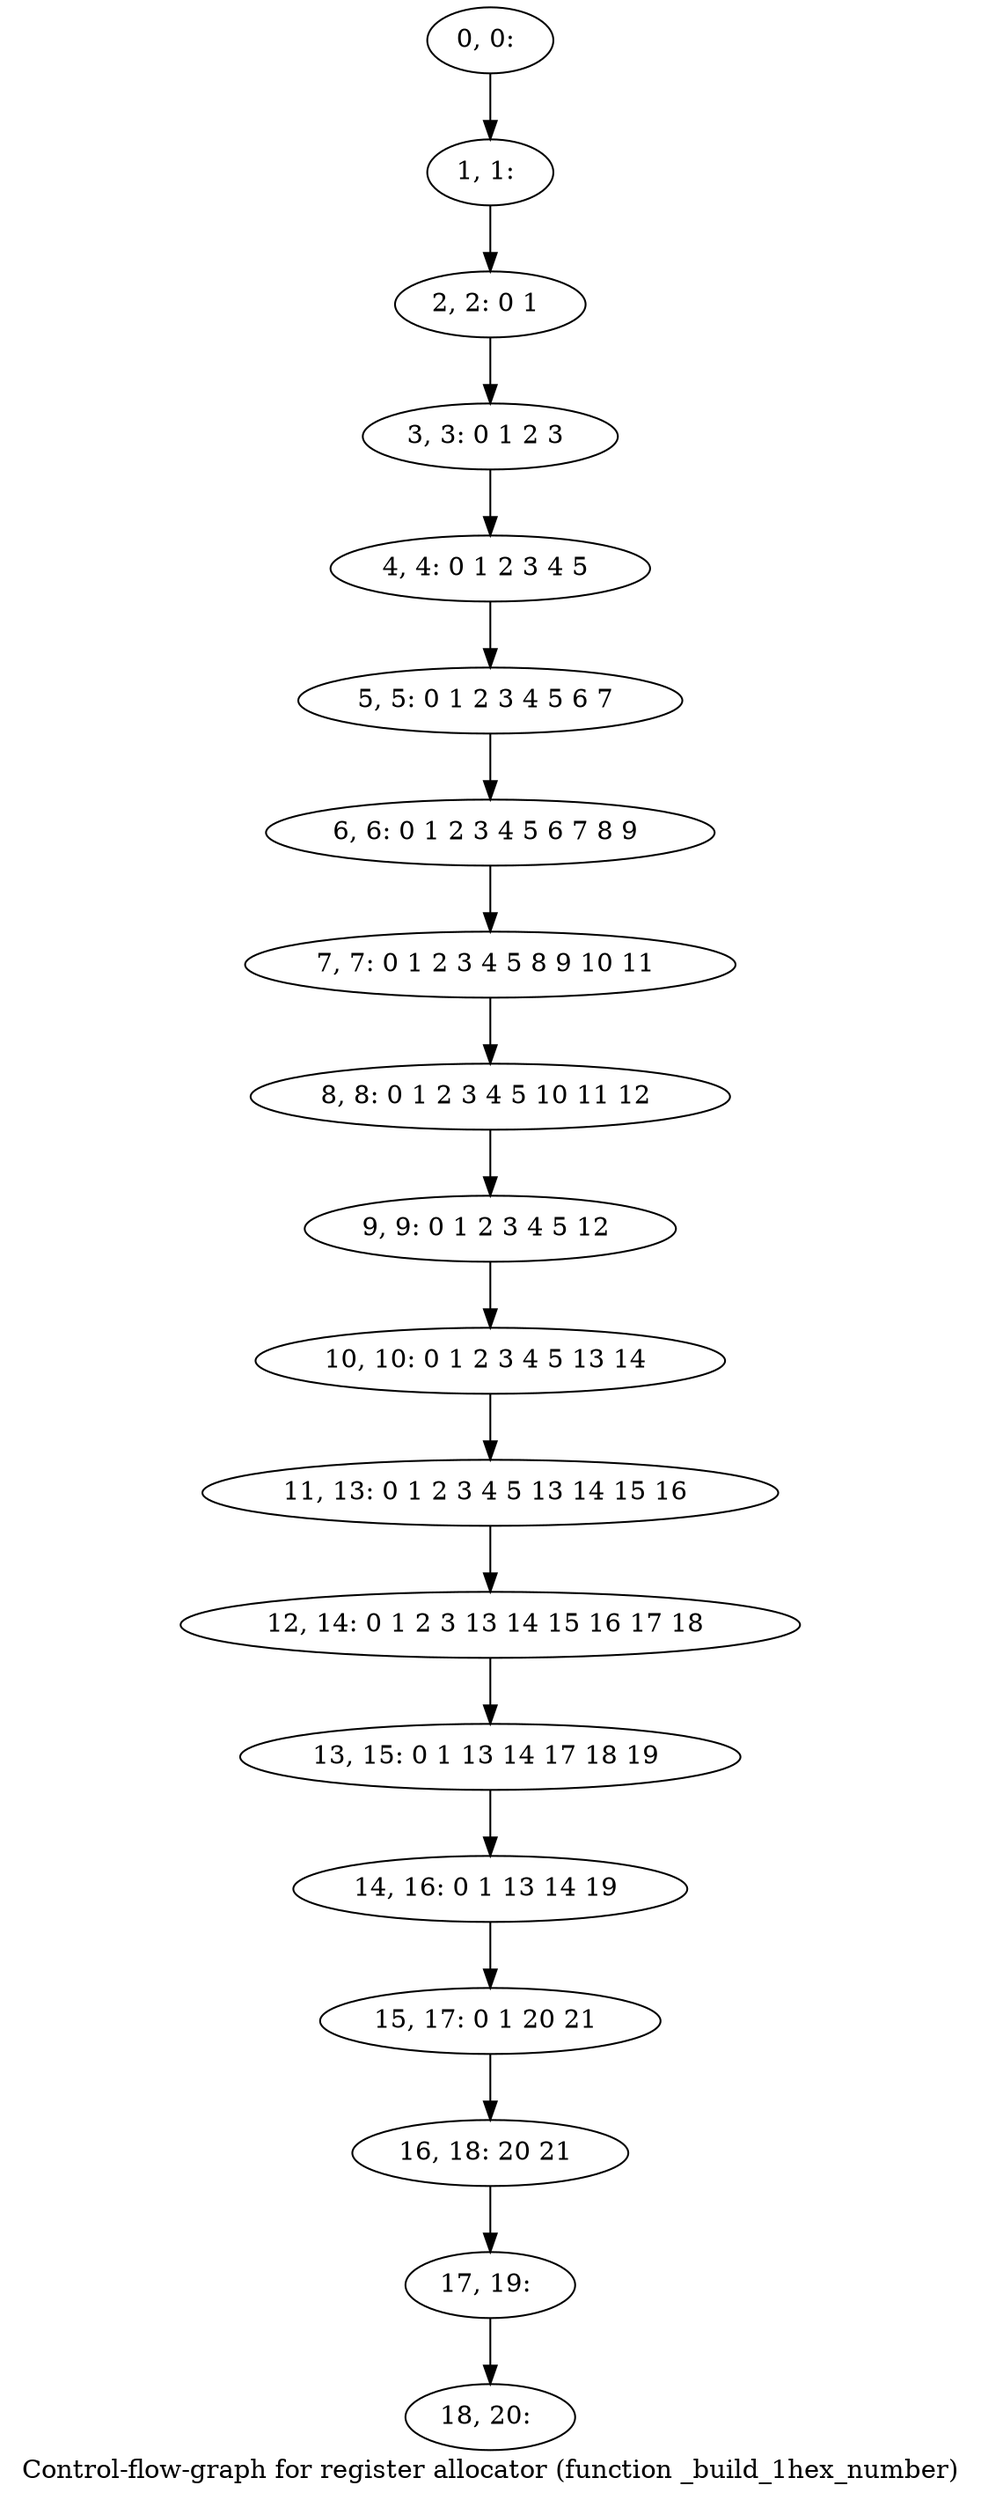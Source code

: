 digraph G {
graph [label="Control-flow-graph for register allocator (function _build_1hex_number)"]
0[label="0, 0: "];
1[label="1, 1: "];
2[label="2, 2: 0 1 "];
3[label="3, 3: 0 1 2 3 "];
4[label="4, 4: 0 1 2 3 4 5 "];
5[label="5, 5: 0 1 2 3 4 5 6 7 "];
6[label="6, 6: 0 1 2 3 4 5 6 7 8 9 "];
7[label="7, 7: 0 1 2 3 4 5 8 9 10 11 "];
8[label="8, 8: 0 1 2 3 4 5 10 11 12 "];
9[label="9, 9: 0 1 2 3 4 5 12 "];
10[label="10, 10: 0 1 2 3 4 5 13 14 "];
11[label="11, 13: 0 1 2 3 4 5 13 14 15 16 "];
12[label="12, 14: 0 1 2 3 13 14 15 16 17 18 "];
13[label="13, 15: 0 1 13 14 17 18 19 "];
14[label="14, 16: 0 1 13 14 19 "];
15[label="15, 17: 0 1 20 21 "];
16[label="16, 18: 20 21 "];
17[label="17, 19: "];
18[label="18, 20: "];
0->1 ;
1->2 ;
2->3 ;
3->4 ;
4->5 ;
5->6 ;
6->7 ;
7->8 ;
8->9 ;
9->10 ;
10->11 ;
11->12 ;
12->13 ;
13->14 ;
14->15 ;
15->16 ;
16->17 ;
17->18 ;
}
